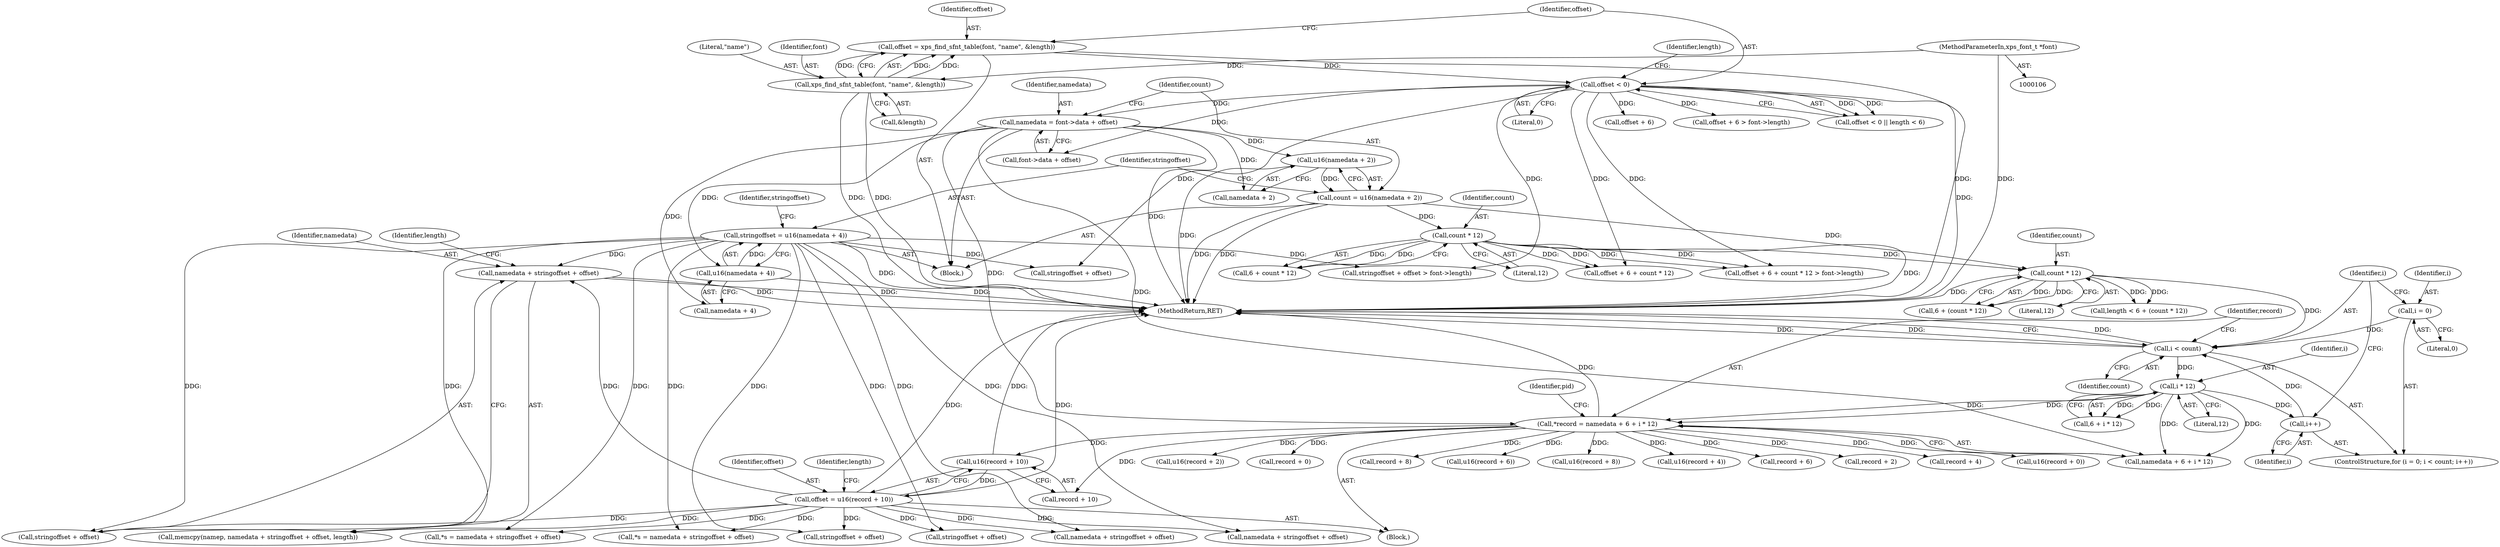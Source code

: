 digraph "0_ghostscript_3c2aebbedd37fab054e80f2e315de07d7e9b5bdb@pointer" {
"1000299" [label="(Call,namedata + stringoffset + offset)"];
"1000169" [label="(Call,stringoffset = u16(namedata + 4))"];
"1000171" [label="(Call,u16(namedata + 4))"];
"1000156" [label="(Call,namedata = font->data + offset)"];
"1000134" [label="(Call,offset < 0)"];
"1000125" [label="(Call,offset = xps_find_sfnt_table(font, \"name\", &length))"];
"1000127" [label="(Call,xps_find_sfnt_table(font, \"name\", &length))"];
"1000107" [label="(MethodParameterIn,xps_font_t *font)"];
"1000265" [label="(Call,offset = u16(record + 10))"];
"1000267" [label="(Call,u16(record + 10))"];
"1000222" [label="(Call,*record = namedata + 6 + i * 12)"];
"1000228" [label="(Call,i * 12)"];
"1000215" [label="(Call,i < count)"];
"1000218" [label="(Call,i++)"];
"1000212" [label="(Call,i = 0)"];
"1000204" [label="(Call,count * 12)"];
"1000163" [label="(Call,count = u16(namedata + 2))"];
"1000165" [label="(Call,u16(namedata + 2))"];
"1000189" [label="(Call,count * 12)"];
"1000204" [label="(Call,count * 12)"];
"1000170" [label="(Identifier,stringoffset)"];
"1000191" [label="(Literal,12)"];
"1000217" [label="(Identifier,count)"];
"1000297" [label="(Call,memcpy(namep, namedata + stringoffset + offset, length))"];
"1000255" [label="(Call,u16(record + 6))"];
"1000146" [label="(Call,offset + 6)"];
"1000304" [label="(Identifier,length)"];
"1000228" [label="(Call,i * 12)"];
"1000145" [label="(Call,offset + 6 > font->length)"];
"1000265" [label="(Call,offset = u16(record + 10))"];
"1000261" [label="(Call,u16(record + 8))"];
"1000248" [label="(Call,u16(record + 4))"];
"1000190" [label="(Identifier,count)"];
"1000126" [label="(Identifier,offset)"];
"1000299" [label="(Call,namedata + stringoffset + offset)"];
"1000256" [label="(Call,record + 6)"];
"1000206" [label="(Literal,12)"];
"1000266" [label="(Identifier,offset)"];
"1000133" [label="(Call,offset < 0 || length < 6)"];
"1000213" [label="(Identifier,i)"];
"1000165" [label="(Call,u16(namedata + 2))"];
"1000400" [label="(Call,*s = namedata + stringoffset + offset)"];
"1000202" [label="(Call,6 + (count * 12))"];
"1000216" [label="(Identifier,i)"];
"1000219" [label="(Identifier,i)"];
"1000336" [label="(Call,stringoffset + offset)"];
"1000156" [label="(Call,namedata = font->data + offset)"];
"1000177" [label="(Call,stringoffset + offset > font->length)"];
"1000127" [label="(Call,xps_find_sfnt_table(font, \"name\", &length))"];
"1000334" [label="(Call,namedata + stringoffset + offset)"];
"1000224" [label="(Call,namedata + 6 + i * 12)"];
"1000267" [label="(Call,u16(record + 10))"];
"1000404" [label="(Call,stringoffset + offset)"];
"1000402" [label="(Call,namedata + stringoffset + offset)"];
"1000226" [label="(Call,6 + i * 12)"];
"1000185" [label="(Call,offset + 6 + count * 12)"];
"1000242" [label="(Call,record + 2)"];
"1000332" [label="(Call,*s = namedata + stringoffset + offset)"];
"1000171" [label="(Call,u16(namedata + 4))"];
"1000230" [label="(Literal,12)"];
"1000215" [label="(Call,i < count)"];
"1000249" [label="(Call,record + 4)"];
"1000166" [label="(Call,namedata + 2)"];
"1000212" [label="(Call,i = 0)"];
"1000125" [label="(Call,offset = xps_find_sfnt_table(font, \"name\", &length))"];
"1000234" [label="(Call,u16(record + 0))"];
"1000223" [label="(Identifier,record)"];
"1000218" [label="(Call,i++)"];
"1000179" [label="(Identifier,stringoffset)"];
"1000214" [label="(Literal,0)"];
"1000189" [label="(Call,count * 12)"];
"1000241" [label="(Call,u16(record + 2))"];
"1000205" [label="(Identifier,count)"];
"1000129" [label="(Literal,\"name\")"];
"1000110" [label="(Block,)"];
"1000187" [label="(Call,6 + count * 12)"];
"1000211" [label="(ControlStructure,for (i = 0; i < count; i++))"];
"1000184" [label="(Call,offset + 6 + count * 12 > font->length)"];
"1000169" [label="(Call,stringoffset = u16(namedata + 4))"];
"1000233" [label="(Identifier,pid)"];
"1000301" [label="(Call,stringoffset + offset)"];
"1000128" [label="(Identifier,font)"];
"1000268" [label="(Call,record + 10)"];
"1000449" [label="(MethodReturn,RET)"];
"1000235" [label="(Call,record + 0)"];
"1000107" [label="(MethodParameterIn,xps_font_t *font)"];
"1000135" [label="(Identifier,offset)"];
"1000164" [label="(Identifier,count)"];
"1000138" [label="(Identifier,length)"];
"1000229" [label="(Identifier,i)"];
"1000262" [label="(Call,record + 8)"];
"1000163" [label="(Call,count = u16(namedata + 2))"];
"1000157" [label="(Identifier,namedata)"];
"1000272" [label="(Identifier,length)"];
"1000136" [label="(Literal,0)"];
"1000300" [label="(Identifier,namedata)"];
"1000220" [label="(Block,)"];
"1000158" [label="(Call,font->data + offset)"];
"1000200" [label="(Call,length < 6 + (count * 12))"];
"1000178" [label="(Call,stringoffset + offset)"];
"1000130" [label="(Call,&length)"];
"1000134" [label="(Call,offset < 0)"];
"1000172" [label="(Call,namedata + 4)"];
"1000222" [label="(Call,*record = namedata + 6 + i * 12)"];
"1000299" -> "1000297"  [label="AST: "];
"1000299" -> "1000301"  [label="CFG: "];
"1000300" -> "1000299"  [label="AST: "];
"1000301" -> "1000299"  [label="AST: "];
"1000304" -> "1000299"  [label="CFG: "];
"1000299" -> "1000449"  [label="DDG: "];
"1000299" -> "1000449"  [label="DDG: "];
"1000169" -> "1000299"  [label="DDG: "];
"1000265" -> "1000299"  [label="DDG: "];
"1000169" -> "1000110"  [label="AST: "];
"1000169" -> "1000171"  [label="CFG: "];
"1000170" -> "1000169"  [label="AST: "];
"1000171" -> "1000169"  [label="AST: "];
"1000179" -> "1000169"  [label="CFG: "];
"1000169" -> "1000449"  [label="DDG: "];
"1000171" -> "1000169"  [label="DDG: "];
"1000169" -> "1000177"  [label="DDG: "];
"1000169" -> "1000178"  [label="DDG: "];
"1000169" -> "1000297"  [label="DDG: "];
"1000169" -> "1000301"  [label="DDG: "];
"1000169" -> "1000332"  [label="DDG: "];
"1000169" -> "1000334"  [label="DDG: "];
"1000169" -> "1000336"  [label="DDG: "];
"1000169" -> "1000400"  [label="DDG: "];
"1000169" -> "1000402"  [label="DDG: "];
"1000169" -> "1000404"  [label="DDG: "];
"1000171" -> "1000172"  [label="CFG: "];
"1000172" -> "1000171"  [label="AST: "];
"1000171" -> "1000449"  [label="DDG: "];
"1000156" -> "1000171"  [label="DDG: "];
"1000156" -> "1000110"  [label="AST: "];
"1000156" -> "1000158"  [label="CFG: "];
"1000157" -> "1000156"  [label="AST: "];
"1000158" -> "1000156"  [label="AST: "];
"1000164" -> "1000156"  [label="CFG: "];
"1000156" -> "1000449"  [label="DDG: "];
"1000134" -> "1000156"  [label="DDG: "];
"1000156" -> "1000165"  [label="DDG: "];
"1000156" -> "1000166"  [label="DDG: "];
"1000156" -> "1000172"  [label="DDG: "];
"1000156" -> "1000222"  [label="DDG: "];
"1000156" -> "1000224"  [label="DDG: "];
"1000134" -> "1000133"  [label="AST: "];
"1000134" -> "1000136"  [label="CFG: "];
"1000135" -> "1000134"  [label="AST: "];
"1000136" -> "1000134"  [label="AST: "];
"1000138" -> "1000134"  [label="CFG: "];
"1000133" -> "1000134"  [label="CFG: "];
"1000134" -> "1000449"  [label="DDG: "];
"1000134" -> "1000133"  [label="DDG: "];
"1000134" -> "1000133"  [label="DDG: "];
"1000125" -> "1000134"  [label="DDG: "];
"1000134" -> "1000145"  [label="DDG: "];
"1000134" -> "1000146"  [label="DDG: "];
"1000134" -> "1000158"  [label="DDG: "];
"1000134" -> "1000177"  [label="DDG: "];
"1000134" -> "1000178"  [label="DDG: "];
"1000134" -> "1000184"  [label="DDG: "];
"1000134" -> "1000185"  [label="DDG: "];
"1000125" -> "1000110"  [label="AST: "];
"1000125" -> "1000127"  [label="CFG: "];
"1000126" -> "1000125"  [label="AST: "];
"1000127" -> "1000125"  [label="AST: "];
"1000135" -> "1000125"  [label="CFG: "];
"1000125" -> "1000449"  [label="DDG: "];
"1000127" -> "1000125"  [label="DDG: "];
"1000127" -> "1000125"  [label="DDG: "];
"1000127" -> "1000125"  [label="DDG: "];
"1000127" -> "1000130"  [label="CFG: "];
"1000128" -> "1000127"  [label="AST: "];
"1000129" -> "1000127"  [label="AST: "];
"1000130" -> "1000127"  [label="AST: "];
"1000127" -> "1000449"  [label="DDG: "];
"1000127" -> "1000449"  [label="DDG: "];
"1000107" -> "1000127"  [label="DDG: "];
"1000107" -> "1000106"  [label="AST: "];
"1000107" -> "1000449"  [label="DDG: "];
"1000265" -> "1000220"  [label="AST: "];
"1000265" -> "1000267"  [label="CFG: "];
"1000266" -> "1000265"  [label="AST: "];
"1000267" -> "1000265"  [label="AST: "];
"1000272" -> "1000265"  [label="CFG: "];
"1000265" -> "1000449"  [label="DDG: "];
"1000265" -> "1000449"  [label="DDG: "];
"1000267" -> "1000265"  [label="DDG: "];
"1000265" -> "1000297"  [label="DDG: "];
"1000265" -> "1000301"  [label="DDG: "];
"1000265" -> "1000332"  [label="DDG: "];
"1000265" -> "1000334"  [label="DDG: "];
"1000265" -> "1000336"  [label="DDG: "];
"1000265" -> "1000400"  [label="DDG: "];
"1000265" -> "1000402"  [label="DDG: "];
"1000265" -> "1000404"  [label="DDG: "];
"1000267" -> "1000268"  [label="CFG: "];
"1000268" -> "1000267"  [label="AST: "];
"1000267" -> "1000449"  [label="DDG: "];
"1000222" -> "1000267"  [label="DDG: "];
"1000222" -> "1000220"  [label="AST: "];
"1000222" -> "1000224"  [label="CFG: "];
"1000223" -> "1000222"  [label="AST: "];
"1000224" -> "1000222"  [label="AST: "];
"1000233" -> "1000222"  [label="CFG: "];
"1000222" -> "1000449"  [label="DDG: "];
"1000228" -> "1000222"  [label="DDG: "];
"1000228" -> "1000222"  [label="DDG: "];
"1000222" -> "1000234"  [label="DDG: "];
"1000222" -> "1000235"  [label="DDG: "];
"1000222" -> "1000241"  [label="DDG: "];
"1000222" -> "1000242"  [label="DDG: "];
"1000222" -> "1000248"  [label="DDG: "];
"1000222" -> "1000249"  [label="DDG: "];
"1000222" -> "1000255"  [label="DDG: "];
"1000222" -> "1000256"  [label="DDG: "];
"1000222" -> "1000261"  [label="DDG: "];
"1000222" -> "1000262"  [label="DDG: "];
"1000222" -> "1000268"  [label="DDG: "];
"1000228" -> "1000226"  [label="AST: "];
"1000228" -> "1000230"  [label="CFG: "];
"1000229" -> "1000228"  [label="AST: "];
"1000230" -> "1000228"  [label="AST: "];
"1000226" -> "1000228"  [label="CFG: "];
"1000228" -> "1000218"  [label="DDG: "];
"1000228" -> "1000224"  [label="DDG: "];
"1000228" -> "1000224"  [label="DDG: "];
"1000228" -> "1000226"  [label="DDG: "];
"1000228" -> "1000226"  [label="DDG: "];
"1000215" -> "1000228"  [label="DDG: "];
"1000215" -> "1000211"  [label="AST: "];
"1000215" -> "1000217"  [label="CFG: "];
"1000216" -> "1000215"  [label="AST: "];
"1000217" -> "1000215"  [label="AST: "];
"1000223" -> "1000215"  [label="CFG: "];
"1000449" -> "1000215"  [label="CFG: "];
"1000215" -> "1000449"  [label="DDG: "];
"1000215" -> "1000449"  [label="DDG: "];
"1000215" -> "1000449"  [label="DDG: "];
"1000218" -> "1000215"  [label="DDG: "];
"1000212" -> "1000215"  [label="DDG: "];
"1000204" -> "1000215"  [label="DDG: "];
"1000218" -> "1000211"  [label="AST: "];
"1000218" -> "1000219"  [label="CFG: "];
"1000219" -> "1000218"  [label="AST: "];
"1000216" -> "1000218"  [label="CFG: "];
"1000212" -> "1000211"  [label="AST: "];
"1000212" -> "1000214"  [label="CFG: "];
"1000213" -> "1000212"  [label="AST: "];
"1000214" -> "1000212"  [label="AST: "];
"1000216" -> "1000212"  [label="CFG: "];
"1000204" -> "1000202"  [label="AST: "];
"1000204" -> "1000206"  [label="CFG: "];
"1000205" -> "1000204"  [label="AST: "];
"1000206" -> "1000204"  [label="AST: "];
"1000202" -> "1000204"  [label="CFG: "];
"1000204" -> "1000449"  [label="DDG: "];
"1000204" -> "1000200"  [label="DDG: "];
"1000204" -> "1000200"  [label="DDG: "];
"1000204" -> "1000202"  [label="DDG: "];
"1000204" -> "1000202"  [label="DDG: "];
"1000163" -> "1000204"  [label="DDG: "];
"1000189" -> "1000204"  [label="DDG: "];
"1000163" -> "1000110"  [label="AST: "];
"1000163" -> "1000165"  [label="CFG: "];
"1000164" -> "1000163"  [label="AST: "];
"1000165" -> "1000163"  [label="AST: "];
"1000170" -> "1000163"  [label="CFG: "];
"1000163" -> "1000449"  [label="DDG: "];
"1000163" -> "1000449"  [label="DDG: "];
"1000165" -> "1000163"  [label="DDG: "];
"1000163" -> "1000189"  [label="DDG: "];
"1000165" -> "1000166"  [label="CFG: "];
"1000166" -> "1000165"  [label="AST: "];
"1000165" -> "1000449"  [label="DDG: "];
"1000189" -> "1000187"  [label="AST: "];
"1000189" -> "1000191"  [label="CFG: "];
"1000190" -> "1000189"  [label="AST: "];
"1000191" -> "1000189"  [label="AST: "];
"1000187" -> "1000189"  [label="CFG: "];
"1000189" -> "1000449"  [label="DDG: "];
"1000189" -> "1000184"  [label="DDG: "];
"1000189" -> "1000184"  [label="DDG: "];
"1000189" -> "1000185"  [label="DDG: "];
"1000189" -> "1000185"  [label="DDG: "];
"1000189" -> "1000187"  [label="DDG: "];
"1000189" -> "1000187"  [label="DDG: "];
}
